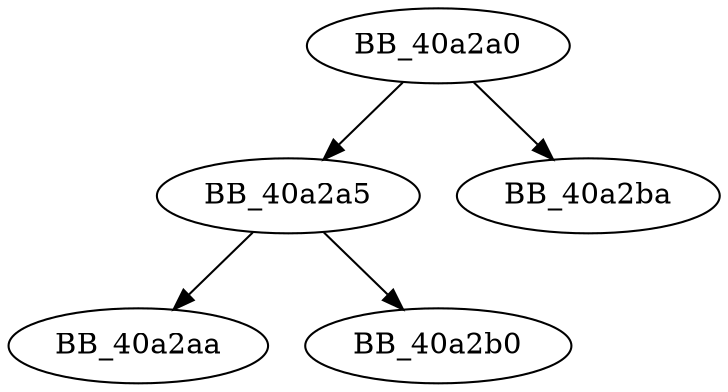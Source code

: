 DiGraph __aullshr{
BB_40a2a0->BB_40a2a5
BB_40a2a0->BB_40a2ba
BB_40a2a5->BB_40a2aa
BB_40a2a5->BB_40a2b0
}
